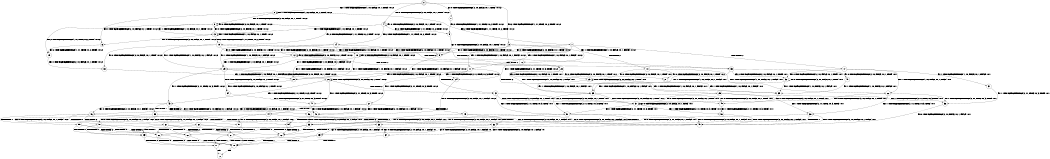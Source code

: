 digraph BCG {
size = "7, 10.5";
center = TRUE;
node [shape = circle];
0 [peripheries = 2];
0 -> 1 [label = "EX !0 !ATOMIC_EXCH_BRANCH (2, +0, FALSE, +0, 1, TRUE) !:0:1:2:"];
0 -> 2 [label = "EX !1 !ATOMIC_EXCH_BRANCH (1, +0, FALSE, +0, 1, TRUE) !:0:1:2:"];
0 -> 3 [label = "EX !2 !ATOMIC_EXCH_BRANCH (1, +1, TRUE, +0, 2, TRUE) !:0:1:2:"];
0 -> 4 [label = "EX !0 !ATOMIC_EXCH_BRANCH (2, +0, FALSE, +0, 1, TRUE) !:0:1:2:"];
1 -> 5 [label = "EX !2 !ATOMIC_EXCH_BRANCH (1, +1, TRUE, +0, 2, TRUE) !:0:1:2:"];
2 -> 6 [label = "EX !0 !ATOMIC_EXCH_BRANCH (2, +0, FALSE, +0, 1, TRUE) !:0:1:2:"];
2 -> 7 [label = "EX !2 !ATOMIC_EXCH_BRANCH (1, +1, TRUE, +0, 2, TRUE) !:0:1:2:"];
2 -> 8 [label = "EX !0 !ATOMIC_EXCH_BRANCH (2, +0, FALSE, +0, 1, TRUE) !:0:1:2:"];
2 -> 2 [label = "EX !1 !ATOMIC_EXCH_BRANCH (1, +0, FALSE, +0, 1, TRUE) !:0:1:2:"];
3 -> 9 [label = "EX !0 !ATOMIC_EXCH_BRANCH (2, +0, FALSE, +0, 1, TRUE) !:0:1:2:"];
3 -> 10 [label = "TERMINATE !2"];
3 -> 11 [label = "EX !1 !ATOMIC_EXCH_BRANCH (1, +0, FALSE, +0, 1, FALSE) !:0:1:2:"];
3 -> 12 [label = "EX !0 !ATOMIC_EXCH_BRANCH (2, +0, FALSE, +0, 1, TRUE) !:0:1:2:"];
4 -> 5 [label = "EX !2 !ATOMIC_EXCH_BRANCH (1, +1, TRUE, +0, 2, TRUE) !:0:1:2:"];
4 -> 13 [label = "EX !1 !ATOMIC_EXCH_BRANCH (1, +0, FALSE, +0, 1, TRUE) !:0:1:2:"];
4 -> 14 [label = "EX !2 !ATOMIC_EXCH_BRANCH (1, +1, TRUE, +0, 2, TRUE) !:0:1:2:"];
4 -> 4 [label = "EX !0 !ATOMIC_EXCH_BRANCH (2, +0, FALSE, +0, 1, TRUE) !:0:1:2:"];
5 -> 9 [label = "EX !0 !ATOMIC_EXCH_BRANCH (2, +0, FALSE, +0, 1, TRUE) !:0:1:2:"];
6 -> 15 [label = "EX !2 !ATOMIC_EXCH_BRANCH (1, +1, TRUE, +0, 2, TRUE) !:0:1:2:"];
7 -> 16 [label = "EX !1 !ATOMIC_EXCH_BRANCH (1, +0, FALSE, +0, 1, FALSE) !:0:1:2:"];
7 -> 17 [label = "TERMINATE !2"];
7 -> 18 [label = "EX !0 !ATOMIC_EXCH_BRANCH (2, +0, FALSE, +0, 1, TRUE) !:0:1:2:"];
7 -> 11 [label = "EX !1 !ATOMIC_EXCH_BRANCH (1, +0, FALSE, +0, 1, FALSE) !:0:1:2:"];
8 -> 15 [label = "EX !2 !ATOMIC_EXCH_BRANCH (1, +1, TRUE, +0, 2, TRUE) !:0:1:2:"];
8 -> 19 [label = "EX !2 !ATOMIC_EXCH_BRANCH (1, +1, TRUE, +0, 2, TRUE) !:0:1:2:"];
8 -> 13 [label = "EX !1 !ATOMIC_EXCH_BRANCH (1, +0, FALSE, +0, 1, TRUE) !:0:1:2:"];
8 -> 8 [label = "EX !0 !ATOMIC_EXCH_BRANCH (2, +0, FALSE, +0, 1, TRUE) !:0:1:2:"];
9 -> 20 [label = "EX !1 !ATOMIC_EXCH_BRANCH (1, +0, FALSE, +0, 1, FALSE) !:0:1:2:"];
10 -> 21 [label = "EX !0 !ATOMIC_EXCH_BRANCH (2, +0, FALSE, +0, 1, TRUE) !:0:1:"];
10 -> 22 [label = "EX !1 !ATOMIC_EXCH_BRANCH (1, +0, FALSE, +0, 1, FALSE) !:0:1:"];
10 -> 23 [label = "EX !0 !ATOMIC_EXCH_BRANCH (2, +0, FALSE, +0, 1, TRUE) !:0:1:"];
11 -> 24 [label = "EX !1 !ATOMIC_EXCH_BRANCH (2, +1, TRUE, +0, 3, TRUE) !:0:1:2:"];
11 -> 25 [label = "TERMINATE !2"];
11 -> 26 [label = "EX !0 !ATOMIC_EXCH_BRANCH (2, +0, FALSE, +0, 1, TRUE) !:0:1:2:"];
11 -> 27 [label = "EX !1 !ATOMIC_EXCH_BRANCH (2, +1, TRUE, +0, 3, TRUE) !:0:1:2:"];
12 -> 20 [label = "EX !1 !ATOMIC_EXCH_BRANCH (1, +0, FALSE, +0, 1, FALSE) !:0:1:2:"];
12 -> 28 [label = "TERMINATE !2"];
12 -> 29 [label = "EX !1 !ATOMIC_EXCH_BRANCH (1, +0, FALSE, +0, 1, FALSE) !:0:1:2:"];
12 -> 12 [label = "EX !0 !ATOMIC_EXCH_BRANCH (2, +0, FALSE, +0, 1, TRUE) !:0:1:2:"];
13 -> 6 [label = "EX !0 !ATOMIC_EXCH_BRANCH (2, +0, FALSE, +0, 1, TRUE) !:0:1:2:"];
13 -> 19 [label = "EX !2 !ATOMIC_EXCH_BRANCH (1, +1, TRUE, +0, 2, TRUE) !:0:1:2:"];
13 -> 13 [label = "EX !1 !ATOMIC_EXCH_BRANCH (1, +0, FALSE, +0, 1, TRUE) !:0:1:2:"];
13 -> 8 [label = "EX !0 !ATOMIC_EXCH_BRANCH (2, +0, FALSE, +0, 1, TRUE) !:0:1:2:"];
14 -> 9 [label = "EX !0 !ATOMIC_EXCH_BRANCH (2, +0, FALSE, +0, 1, TRUE) !:0:1:2:"];
14 -> 28 [label = "TERMINATE !2"];
14 -> 29 [label = "EX !1 !ATOMIC_EXCH_BRANCH (1, +0, FALSE, +0, 1, FALSE) !:0:1:2:"];
14 -> 12 [label = "EX !0 !ATOMIC_EXCH_BRANCH (2, +0, FALSE, +0, 1, TRUE) !:0:1:2:"];
15 -> 30 [label = "EX !0 !ATOMIC_EXCH_BRANCH (2, +0, FALSE, +0, 1, TRUE) !:0:1:2:"];
16 -> 24 [label = "EX !1 !ATOMIC_EXCH_BRANCH (2, +1, TRUE, +0, 3, TRUE) !:0:1:2:"];
17 -> 31 [label = "EX !1 !ATOMIC_EXCH_BRANCH (1, +0, FALSE, +0, 1, FALSE) !:0:1:"];
17 -> 32 [label = "EX !0 !ATOMIC_EXCH_BRANCH (2, +0, FALSE, +0, 1, TRUE) !:0:1:"];
17 -> 22 [label = "EX !1 !ATOMIC_EXCH_BRANCH (1, +0, FALSE, +0, 1, FALSE) !:0:1:"];
18 -> 20 [label = "EX !1 !ATOMIC_EXCH_BRANCH (1, +0, FALSE, +0, 1, FALSE) !:0:1:2:"];
18 -> 33 [label = "TERMINATE !2"];
18 -> 29 [label = "EX !1 !ATOMIC_EXCH_BRANCH (1, +0, FALSE, +0, 1, FALSE) !:0:1:2:"];
18 -> 18 [label = "EX !0 !ATOMIC_EXCH_BRANCH (2, +0, FALSE, +0, 1, TRUE) !:0:1:2:"];
19 -> 30 [label = "EX !0 !ATOMIC_EXCH_BRANCH (2, +0, FALSE, +0, 1, TRUE) !:0:1:2:"];
19 -> 33 [label = "TERMINATE !2"];
19 -> 29 [label = "EX !1 !ATOMIC_EXCH_BRANCH (1, +0, FALSE, +0, 1, FALSE) !:0:1:2:"];
19 -> 18 [label = "EX !0 !ATOMIC_EXCH_BRANCH (2, +0, FALSE, +0, 1, TRUE) !:0:1:2:"];
20 -> 34 [label = "EX !0 !ATOMIC_EXCH_BRANCH (2, +0, FALSE, +0, 1, TRUE) !:0:1:2:"];
21 -> 35 [label = "EX !1 !ATOMIC_EXCH_BRANCH (1, +0, FALSE, +0, 1, FALSE) !:0:1:"];
22 -> 36 [label = "EX !1 !ATOMIC_EXCH_BRANCH (2, +1, TRUE, +0, 3, TRUE) !:0:1:"];
22 -> 37 [label = "EX !0 !ATOMIC_EXCH_BRANCH (2, +0, FALSE, +0, 1, TRUE) !:0:1:"];
22 -> 38 [label = "EX !1 !ATOMIC_EXCH_BRANCH (2, +1, TRUE, +0, 3, TRUE) !:0:1:"];
23 -> 35 [label = "EX !1 !ATOMIC_EXCH_BRANCH (1, +0, FALSE, +0, 1, FALSE) !:0:1:"];
23 -> 39 [label = "EX !1 !ATOMIC_EXCH_BRANCH (1, +0, FALSE, +0, 1, FALSE) !:0:1:"];
23 -> 23 [label = "EX !0 !ATOMIC_EXCH_BRANCH (2, +0, FALSE, +0, 1, TRUE) !:0:1:"];
24 -> 40 [label = "EX !0 !ATOMIC_EXCH_BRANCH (2, +0, FALSE, +0, 1, FALSE) !:0:1:2:"];
25 -> 36 [label = "EX !1 !ATOMIC_EXCH_BRANCH (2, +1, TRUE, +0, 3, TRUE) !:0:1:"];
25 -> 37 [label = "EX !0 !ATOMIC_EXCH_BRANCH (2, +0, FALSE, +0, 1, TRUE) !:0:1:"];
25 -> 38 [label = "EX !1 !ATOMIC_EXCH_BRANCH (2, +1, TRUE, +0, 3, TRUE) !:0:1:"];
26 -> 41 [label = "EX !1 !ATOMIC_EXCH_BRANCH (2, +1, TRUE, +0, 3, TRUE) !:0:1:2:"];
26 -> 42 [label = "TERMINATE !2"];
26 -> 43 [label = "EX !1 !ATOMIC_EXCH_BRANCH (2, +1, TRUE, +0, 3, TRUE) !:0:1:2:"];
26 -> 26 [label = "EX !0 !ATOMIC_EXCH_BRANCH (2, +0, FALSE, +0, 1, TRUE) !:0:1:2:"];
27 -> 40 [label = "EX !0 !ATOMIC_EXCH_BRANCH (2, +0, FALSE, +0, 1, FALSE) !:0:1:2:"];
27 -> 44 [label = "TERMINATE !1"];
27 -> 45 [label = "TERMINATE !2"];
27 -> 46 [label = "EX !0 !ATOMIC_EXCH_BRANCH (2, +0, FALSE, +0, 1, FALSE) !:0:1:2:"];
28 -> 21 [label = "EX !0 !ATOMIC_EXCH_BRANCH (2, +0, FALSE, +0, 1, TRUE) !:0:1:"];
28 -> 39 [label = "EX !1 !ATOMIC_EXCH_BRANCH (1, +0, FALSE, +0, 1, FALSE) !:0:1:"];
28 -> 23 [label = "EX !0 !ATOMIC_EXCH_BRANCH (2, +0, FALSE, +0, 1, TRUE) !:0:1:"];
29 -> 34 [label = "EX !0 !ATOMIC_EXCH_BRANCH (2, +0, FALSE, +0, 1, TRUE) !:0:1:2:"];
29 -> 42 [label = "TERMINATE !2"];
29 -> 43 [label = "EX !1 !ATOMIC_EXCH_BRANCH (2, +1, TRUE, +0, 3, TRUE) !:0:1:2:"];
29 -> 26 [label = "EX !0 !ATOMIC_EXCH_BRANCH (2, +0, FALSE, +0, 1, TRUE) !:0:1:2:"];
30 -> 20 [label = "EX !1 !ATOMIC_EXCH_BRANCH (1, +0, FALSE, +0, 1, FALSE) !:0:1:2:"];
31 -> 36 [label = "EX !1 !ATOMIC_EXCH_BRANCH (2, +1, TRUE, +0, 3, TRUE) !:0:1:"];
32 -> 35 [label = "EX !1 !ATOMIC_EXCH_BRANCH (1, +0, FALSE, +0, 1, FALSE) !:0:1:"];
32 -> 39 [label = "EX !1 !ATOMIC_EXCH_BRANCH (1, +0, FALSE, +0, 1, FALSE) !:0:1:"];
32 -> 32 [label = "EX !0 !ATOMIC_EXCH_BRANCH (2, +0, FALSE, +0, 1, TRUE) !:0:1:"];
33 -> 47 [label = "EX !0 !ATOMIC_EXCH_BRANCH (2, +0, FALSE, +0, 1, TRUE) !:0:1:"];
33 -> 39 [label = "EX !1 !ATOMIC_EXCH_BRANCH (1, +0, FALSE, +0, 1, FALSE) !:0:1:"];
33 -> 32 [label = "EX !0 !ATOMIC_EXCH_BRANCH (2, +0, FALSE, +0, 1, TRUE) !:0:1:"];
34 -> 41 [label = "EX !1 !ATOMIC_EXCH_BRANCH (2, +1, TRUE, +0, 3, TRUE) !:0:1:2:"];
35 -> 48 [label = "EX !0 !ATOMIC_EXCH_BRANCH (2, +0, FALSE, +0, 1, TRUE) !:0:1:"];
36 -> 49 [label = "EX !0 !ATOMIC_EXCH_BRANCH (2, +0, FALSE, +0, 1, FALSE) !:0:1:"];
37 -> 50 [label = "EX !1 !ATOMIC_EXCH_BRANCH (2, +1, TRUE, +0, 3, TRUE) !:0:1:"];
37 -> 51 [label = "EX !1 !ATOMIC_EXCH_BRANCH (2, +1, TRUE, +0, 3, TRUE) !:0:1:"];
37 -> 37 [label = "EX !0 !ATOMIC_EXCH_BRANCH (2, +0, FALSE, +0, 1, TRUE) !:0:1:"];
38 -> 49 [label = "EX !0 !ATOMIC_EXCH_BRANCH (2, +0, FALSE, +0, 1, FALSE) !:0:1:"];
38 -> 52 [label = "TERMINATE !1"];
38 -> 53 [label = "EX !0 !ATOMIC_EXCH_BRANCH (2, +0, FALSE, +0, 1, FALSE) !:0:1:"];
39 -> 48 [label = "EX !0 !ATOMIC_EXCH_BRANCH (2, +0, FALSE, +0, 1, TRUE) !:0:1:"];
39 -> 51 [label = "EX !1 !ATOMIC_EXCH_BRANCH (2, +1, TRUE, +0, 3, TRUE) !:0:1:"];
39 -> 37 [label = "EX !0 !ATOMIC_EXCH_BRANCH (2, +0, FALSE, +0, 1, TRUE) !:0:1:"];
40 -> 54 [label = "TERMINATE !0"];
41 -> 40 [label = "EX !0 !ATOMIC_EXCH_BRANCH (2, +0, FALSE, +0, 1, FALSE) !:0:1:2:"];
42 -> 48 [label = "EX !0 !ATOMIC_EXCH_BRANCH (2, +0, FALSE, +0, 1, TRUE) !:0:1:"];
42 -> 51 [label = "EX !1 !ATOMIC_EXCH_BRANCH (2, +1, TRUE, +0, 3, TRUE) !:0:1:"];
42 -> 37 [label = "EX !0 !ATOMIC_EXCH_BRANCH (2, +0, FALSE, +0, 1, TRUE) !:0:1:"];
43 -> 40 [label = "EX !0 !ATOMIC_EXCH_BRANCH (2, +0, FALSE, +0, 1, FALSE) !:0:1:2:"];
43 -> 55 [label = "TERMINATE !1"];
43 -> 56 [label = "TERMINATE !2"];
43 -> 46 [label = "EX !0 !ATOMIC_EXCH_BRANCH (2, +0, FALSE, +0, 1, FALSE) !:0:1:2:"];
44 -> 57 [label = "EX !0 !ATOMIC_EXCH_BRANCH (2, +0, FALSE, +0, 1, FALSE) !:0:2:"];
44 -> 52 [label = "TERMINATE !2"];
44 -> 58 [label = "EX !0 !ATOMIC_EXCH_BRANCH (2, +0, FALSE, +0, 1, FALSE) !:0:2:"];
45 -> 49 [label = "EX !0 !ATOMIC_EXCH_BRANCH (2, +0, FALSE, +0, 1, FALSE) !:0:1:"];
45 -> 52 [label = "TERMINATE !1"];
45 -> 53 [label = "EX !0 !ATOMIC_EXCH_BRANCH (2, +0, FALSE, +0, 1, FALSE) !:0:1:"];
46 -> 54 [label = "TERMINATE !0"];
46 -> 59 [label = "TERMINATE !1"];
46 -> 60 [label = "TERMINATE !2"];
46 -> 61 [label = "TERMINATE !0"];
47 -> 35 [label = "EX !1 !ATOMIC_EXCH_BRANCH (1, +0, FALSE, +0, 1, FALSE) !:0:1:"];
48 -> 50 [label = "EX !1 !ATOMIC_EXCH_BRANCH (2, +1, TRUE, +0, 3, TRUE) !:0:1:"];
49 -> 62 [label = "TERMINATE !0"];
50 -> 49 [label = "EX !0 !ATOMIC_EXCH_BRANCH (2, +0, FALSE, +0, 1, FALSE) !:0:1:"];
51 -> 49 [label = "EX !0 !ATOMIC_EXCH_BRANCH (2, +0, FALSE, +0, 1, FALSE) !:0:1:"];
51 -> 63 [label = "TERMINATE !1"];
51 -> 53 [label = "EX !0 !ATOMIC_EXCH_BRANCH (2, +0, FALSE, +0, 1, FALSE) !:0:1:"];
52 -> 64 [label = "EX !0 !ATOMIC_EXCH_BRANCH (2, +0, FALSE, +0, 1, FALSE) !:0:"];
52 -> 65 [label = "EX !0 !ATOMIC_EXCH_BRANCH (2, +0, FALSE, +0, 1, FALSE) !:0:"];
53 -> 62 [label = "TERMINATE !0"];
53 -> 66 [label = "TERMINATE !1"];
53 -> 67 [label = "TERMINATE !0"];
54 -> 62 [label = "TERMINATE !2"];
55 -> 57 [label = "EX !0 !ATOMIC_EXCH_BRANCH (2, +0, FALSE, +0, 1, FALSE) !:0:2:"];
55 -> 63 [label = "TERMINATE !2"];
55 -> 58 [label = "EX !0 !ATOMIC_EXCH_BRANCH (2, +0, FALSE, +0, 1, FALSE) !:0:2:"];
56 -> 49 [label = "EX !0 !ATOMIC_EXCH_BRANCH (2, +0, FALSE, +0, 1, FALSE) !:0:1:"];
56 -> 63 [label = "TERMINATE !1"];
56 -> 53 [label = "EX !0 !ATOMIC_EXCH_BRANCH (2, +0, FALSE, +0, 1, FALSE) !:0:1:"];
57 -> 68 [label = "TERMINATE !0"];
58 -> 68 [label = "TERMINATE !0"];
58 -> 66 [label = "TERMINATE !2"];
58 -> 69 [label = "TERMINATE !0"];
59 -> 68 [label = "TERMINATE !0"];
59 -> 66 [label = "TERMINATE !2"];
59 -> 69 [label = "TERMINATE !0"];
60 -> 62 [label = "TERMINATE !0"];
60 -> 66 [label = "TERMINATE !1"];
60 -> 67 [label = "TERMINATE !0"];
61 -> 62 [label = "TERMINATE !2"];
61 -> 69 [label = "TERMINATE !1"];
61 -> 67 [label = "TERMINATE !2"];
62 -> 70 [label = "TERMINATE !1"];
63 -> 64 [label = "EX !0 !ATOMIC_EXCH_BRANCH (2, +0, FALSE, +0, 1, FALSE) !:0:"];
63 -> 65 [label = "EX !0 !ATOMIC_EXCH_BRANCH (2, +0, FALSE, +0, 1, FALSE) !:0:"];
64 -> 70 [label = "TERMINATE !0"];
65 -> 70 [label = "TERMINATE !0"];
65 -> 71 [label = "TERMINATE !0"];
66 -> 70 [label = "TERMINATE !0"];
66 -> 71 [label = "TERMINATE !0"];
67 -> 70 [label = "TERMINATE !1"];
67 -> 71 [label = "TERMINATE !1"];
68 -> 70 [label = "TERMINATE !2"];
69 -> 70 [label = "TERMINATE !2"];
69 -> 71 [label = "TERMINATE !2"];
70 -> 72 [label = "exit"];
71 -> 72 [label = "exit"];
}
